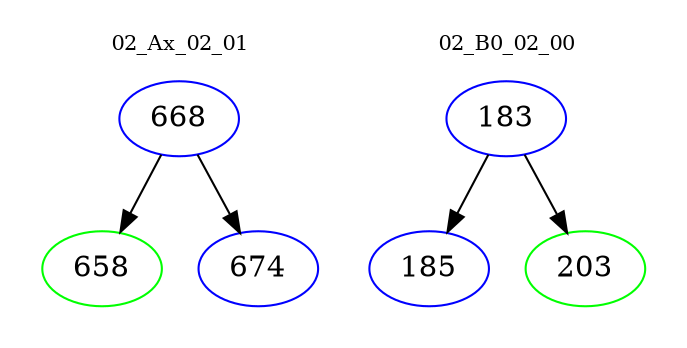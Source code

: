 digraph{
subgraph cluster_0 {
color = white
label = "02_Ax_02_01";
fontsize=10;
T0_668 [label="668", color="blue"]
T0_668 -> T0_658 [color="black"]
T0_658 [label="658", color="green"]
T0_668 -> T0_674 [color="black"]
T0_674 [label="674", color="blue"]
}
subgraph cluster_1 {
color = white
label = "02_B0_02_00";
fontsize=10;
T1_183 [label="183", color="blue"]
T1_183 -> T1_185 [color="black"]
T1_185 [label="185", color="blue"]
T1_183 -> T1_203 [color="black"]
T1_203 [label="203", color="green"]
}
}
